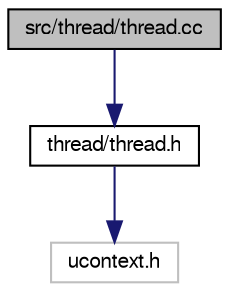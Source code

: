 digraph "src/thread/thread.cc"
{
  bgcolor="transparent";
  edge [fontname="FreeSans",fontsize="10",labelfontname="FreeSans",labelfontsize="10"];
  node [fontname="FreeSans",fontsize="10",shape=record];
  Node1 [label="src/thread/thread.cc",height=0.2,width=0.4,color="black", fillcolor="grey75", style="filled" fontcolor="black"];
  Node1 -> Node2 [color="midnightblue",fontsize="10",style="solid",fontname="FreeSans"];
  Node2 [label="thread/thread.h",height=0.2,width=0.4,color="black",URL="$thread_8h.html"];
  Node2 -> Node3 [color="midnightblue",fontsize="10",style="solid",fontname="FreeSans"];
  Node3 [label="ucontext.h",height=0.2,width=0.4,color="grey75"];
}
